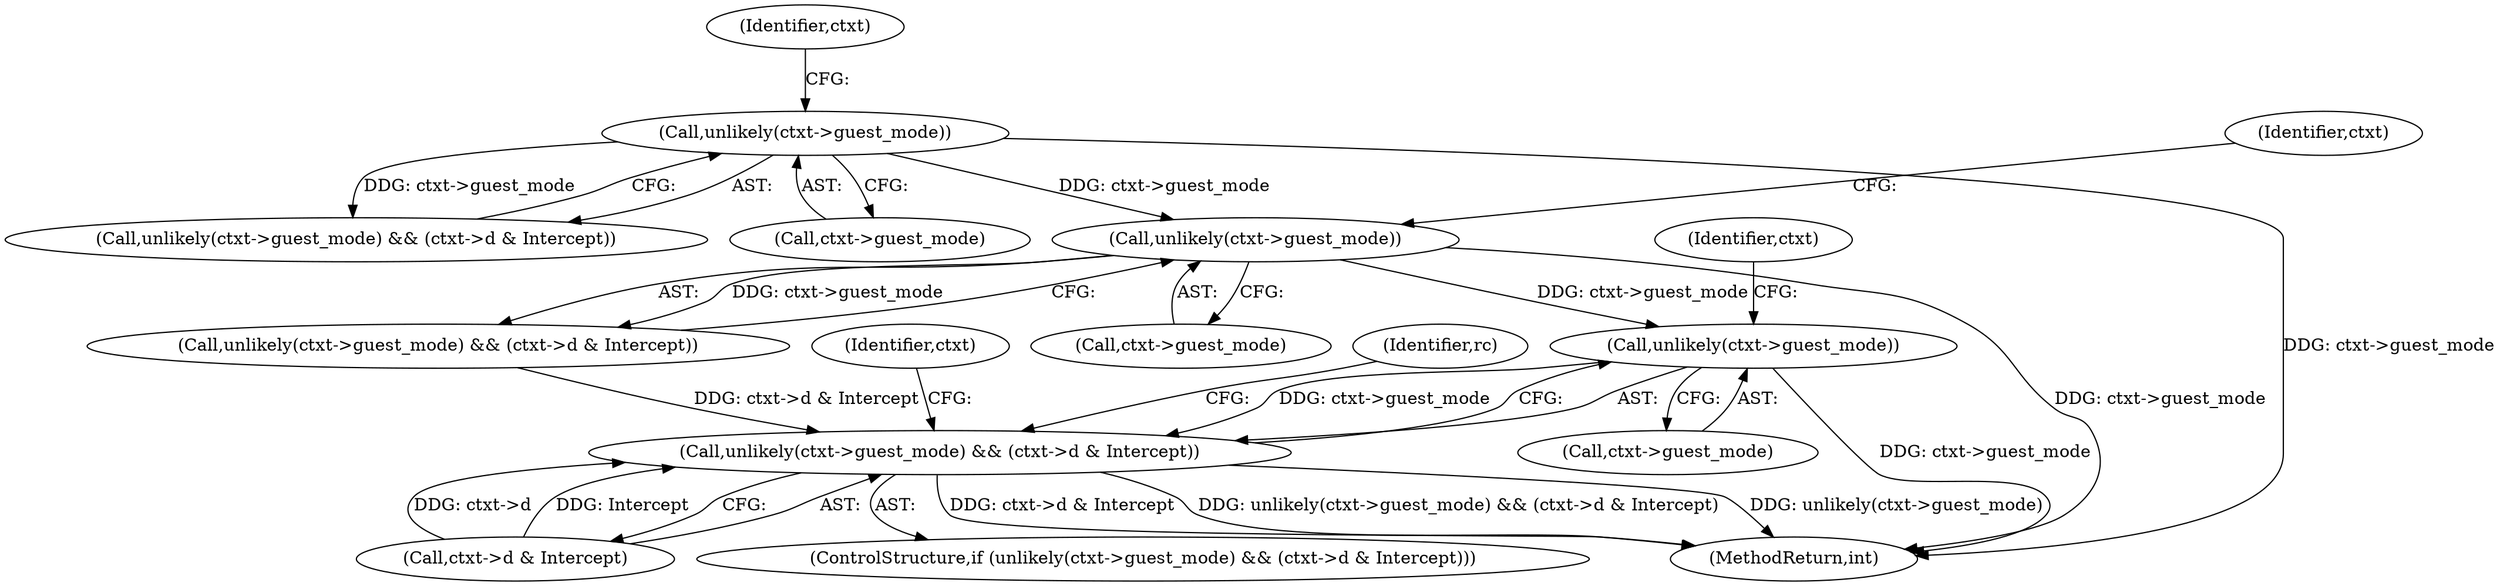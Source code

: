 digraph "0_linux_234f3ce485d54017f15cf5e0699cff4100121601_8@pointer" {
"1000660" [label="(Call,unlikely(ctxt->guest_mode))"];
"1000449" [label="(Call,unlikely(ctxt->guest_mode))"];
"1000363" [label="(Call,unlikely(ctxt->guest_mode))"];
"1000659" [label="(Call,unlikely(ctxt->guest_mode) && (ctxt->d & Intercept))"];
"1000661" [label="(Call,ctxt->guest_mode)"];
"1000364" [label="(Call,ctxt->guest_mode)"];
"1000664" [label="(Call,ctxt->d & Intercept)"];
"1000363" [label="(Call,unlikely(ctxt->guest_mode))"];
"1000666" [label="(Identifier,ctxt)"];
"1000369" [label="(Identifier,ctxt)"];
"1000671" [label="(Identifier,rc)"];
"1000455" [label="(Identifier,ctxt)"];
"1000450" [label="(Call,ctxt->guest_mode)"];
"1000362" [label="(Call,unlikely(ctxt->guest_mode) && (ctxt->d & Intercept))"];
"1000449" [label="(Call,unlikely(ctxt->guest_mode))"];
"1000658" [label="(ControlStructure,if (unlikely(ctxt->guest_mode) && (ctxt->d & Intercept)))"];
"1000686" [label="(Identifier,ctxt)"];
"1000659" [label="(Call,unlikely(ctxt->guest_mode) && (ctxt->d & Intercept))"];
"1000660" [label="(Call,unlikely(ctxt->guest_mode))"];
"1000448" [label="(Call,unlikely(ctxt->guest_mode) && (ctxt->d & Intercept))"];
"1001480" [label="(MethodReturn,int)"];
"1000660" -> "1000659"  [label="AST: "];
"1000660" -> "1000661"  [label="CFG: "];
"1000661" -> "1000660"  [label="AST: "];
"1000666" -> "1000660"  [label="CFG: "];
"1000659" -> "1000660"  [label="CFG: "];
"1000660" -> "1001480"  [label="DDG: ctxt->guest_mode"];
"1000660" -> "1000659"  [label="DDG: ctxt->guest_mode"];
"1000449" -> "1000660"  [label="DDG: ctxt->guest_mode"];
"1000449" -> "1000448"  [label="AST: "];
"1000449" -> "1000450"  [label="CFG: "];
"1000450" -> "1000449"  [label="AST: "];
"1000455" -> "1000449"  [label="CFG: "];
"1000448" -> "1000449"  [label="CFG: "];
"1000449" -> "1001480"  [label="DDG: ctxt->guest_mode"];
"1000449" -> "1000448"  [label="DDG: ctxt->guest_mode"];
"1000363" -> "1000449"  [label="DDG: ctxt->guest_mode"];
"1000363" -> "1000362"  [label="AST: "];
"1000363" -> "1000364"  [label="CFG: "];
"1000364" -> "1000363"  [label="AST: "];
"1000369" -> "1000363"  [label="CFG: "];
"1000362" -> "1000363"  [label="CFG: "];
"1000363" -> "1001480"  [label="DDG: ctxt->guest_mode"];
"1000363" -> "1000362"  [label="DDG: ctxt->guest_mode"];
"1000659" -> "1000658"  [label="AST: "];
"1000659" -> "1000664"  [label="CFG: "];
"1000664" -> "1000659"  [label="AST: "];
"1000671" -> "1000659"  [label="CFG: "];
"1000686" -> "1000659"  [label="CFG: "];
"1000659" -> "1001480"  [label="DDG: unlikely(ctxt->guest_mode)"];
"1000659" -> "1001480"  [label="DDG: ctxt->d & Intercept"];
"1000659" -> "1001480"  [label="DDG: unlikely(ctxt->guest_mode) && (ctxt->d & Intercept)"];
"1000448" -> "1000659"  [label="DDG: ctxt->d & Intercept"];
"1000664" -> "1000659"  [label="DDG: ctxt->d"];
"1000664" -> "1000659"  [label="DDG: Intercept"];
}
